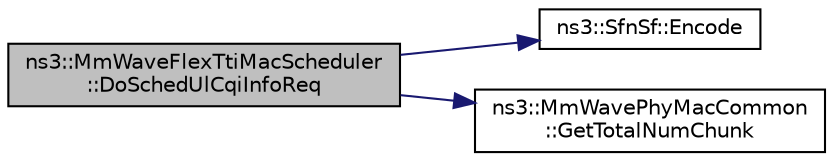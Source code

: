digraph "ns3::MmWaveFlexTtiMacScheduler::DoSchedUlCqiInfoReq"
{
  edge [fontname="Helvetica",fontsize="10",labelfontname="Helvetica",labelfontsize="10"];
  node [fontname="Helvetica",fontsize="10",shape=record];
  rankdir="LR";
  Node1 [label="ns3::MmWaveFlexTtiMacScheduler\l::DoSchedUlCqiInfoReq",height=0.2,width=0.4,color="black", fillcolor="grey75", style="filled", fontcolor="black"];
  Node1 -> Node2 [color="midnightblue",fontsize="10",style="solid"];
  Node2 [label="ns3::SfnSf::Encode",height=0.2,width=0.4,color="black", fillcolor="white", style="filled",URL="$d6/d81/structns3_1_1SfnSf.html#a9fff81b2b48af70c77e6b2c51d2fd43b"];
  Node1 -> Node3 [color="midnightblue",fontsize="10",style="solid"];
  Node3 [label="ns3::MmWavePhyMacCommon\l::GetTotalNumChunk",height=0.2,width=0.4,color="black", fillcolor="white", style="filled",URL="$df/df4/classns3_1_1MmWavePhyMacCommon.html#a97e82c809a351fea9d5058ac1bb4c3c6"];
}
